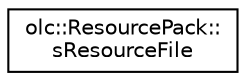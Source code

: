 digraph "Graphical Class Hierarchy"
{
 // LATEX_PDF_SIZE
  edge [fontname="Helvetica",fontsize="10",labelfontname="Helvetica",labelfontsize="10"];
  node [fontname="Helvetica",fontsize="10",shape=record];
  rankdir="LR";
  Node0 [label="olc::ResourcePack::\lsResourceFile",height=0.2,width=0.4,color="black", fillcolor="white", style="filled",URL="$structolc_1_1ResourcePack_1_1sResourceFile.html",tooltip=" "];
}
